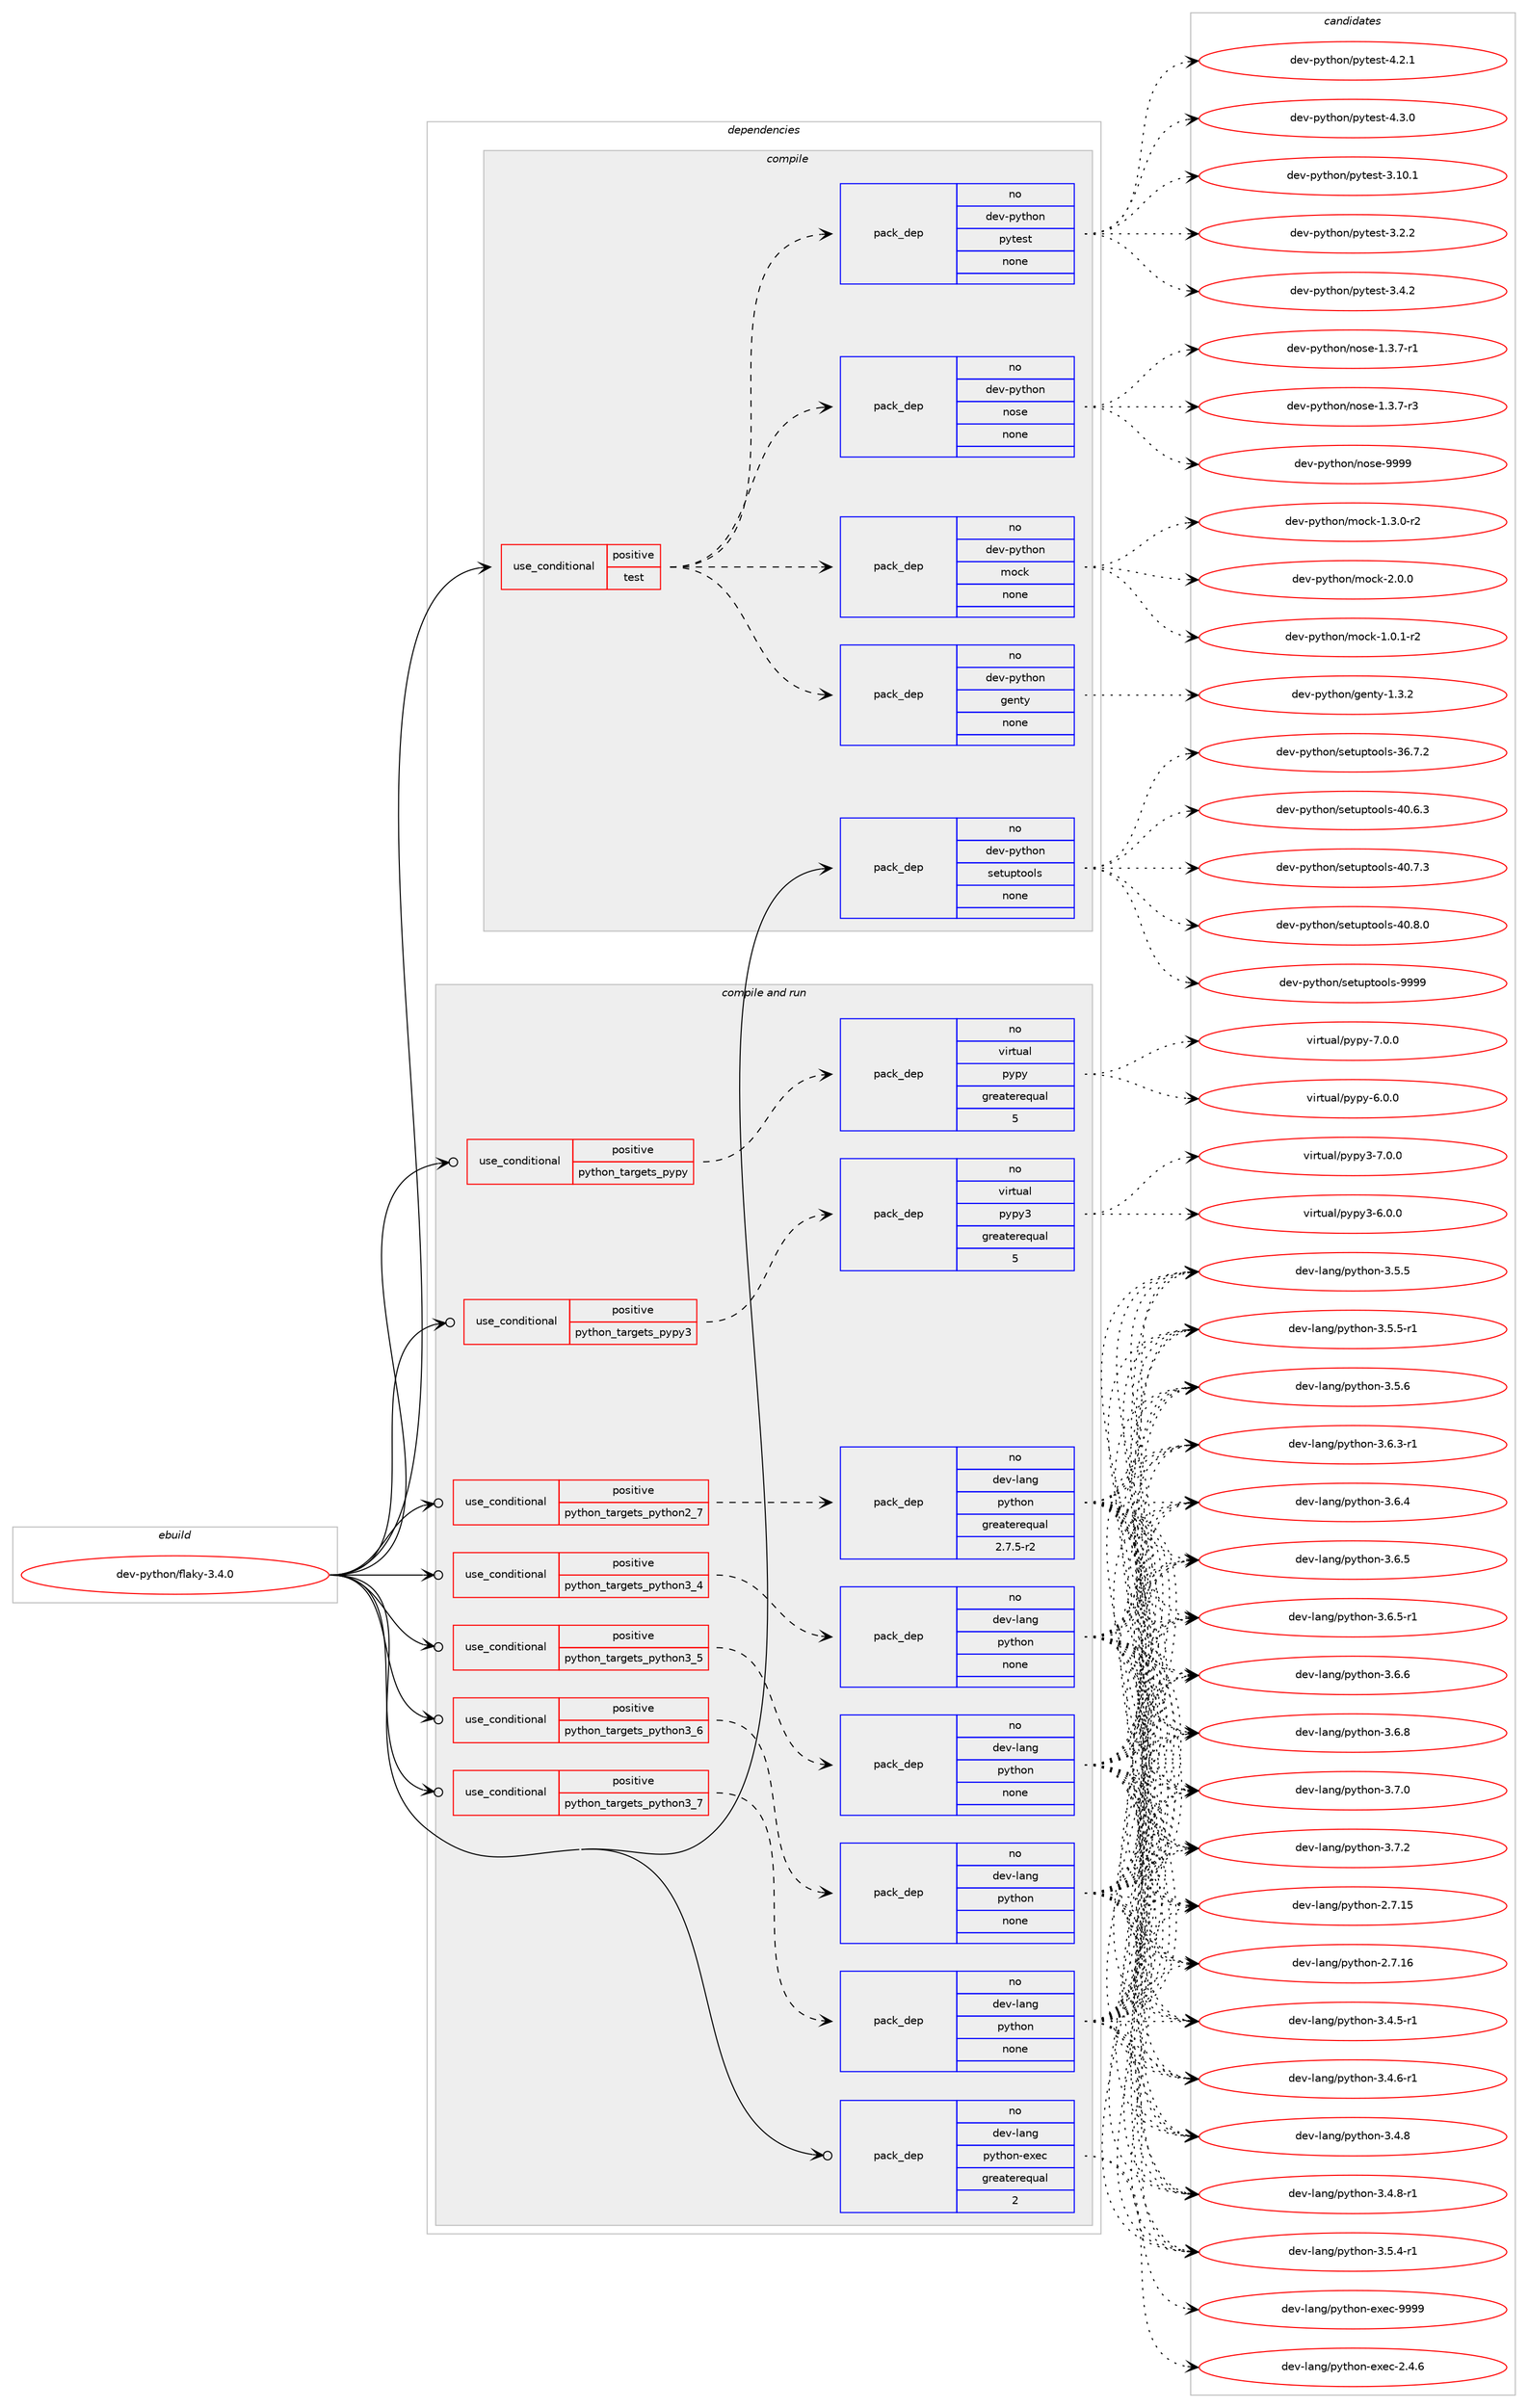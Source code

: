 digraph prolog {

# *************
# Graph options
# *************

newrank=true;
concentrate=true;
compound=true;
graph [rankdir=LR,fontname=Helvetica,fontsize=10,ranksep=1.5];#, ranksep=2.5, nodesep=0.2];
edge  [arrowhead=vee];
node  [fontname=Helvetica,fontsize=10];

# **********
# The ebuild
# **********

subgraph cluster_leftcol {
color=gray;
rank=same;
label=<<i>ebuild</i>>;
id [label="dev-python/flaky-3.4.0", color=red, width=4, href="../dev-python/flaky-3.4.0.svg"];
}

# ****************
# The dependencies
# ****************

subgraph cluster_midcol {
color=gray;
label=<<i>dependencies</i>>;
subgraph cluster_compile {
fillcolor="#eeeeee";
style=filled;
label=<<i>compile</i>>;
subgraph cond374251 {
dependency1409022 [label=<<TABLE BORDER="0" CELLBORDER="1" CELLSPACING="0" CELLPADDING="4"><TR><TD ROWSPAN="3" CELLPADDING="10">use_conditional</TD></TR><TR><TD>positive</TD></TR><TR><TD>test</TD></TR></TABLE>>, shape=none, color=red];
subgraph pack1011512 {
dependency1409023 [label=<<TABLE BORDER="0" CELLBORDER="1" CELLSPACING="0" CELLPADDING="4" WIDTH="220"><TR><TD ROWSPAN="6" CELLPADDING="30">pack_dep</TD></TR><TR><TD WIDTH="110">no</TD></TR><TR><TD>dev-python</TD></TR><TR><TD>genty</TD></TR><TR><TD>none</TD></TR><TR><TD></TD></TR></TABLE>>, shape=none, color=blue];
}
dependency1409022:e -> dependency1409023:w [weight=20,style="dashed",arrowhead="vee"];
subgraph pack1011513 {
dependency1409024 [label=<<TABLE BORDER="0" CELLBORDER="1" CELLSPACING="0" CELLPADDING="4" WIDTH="220"><TR><TD ROWSPAN="6" CELLPADDING="30">pack_dep</TD></TR><TR><TD WIDTH="110">no</TD></TR><TR><TD>dev-python</TD></TR><TR><TD>mock</TD></TR><TR><TD>none</TD></TR><TR><TD></TD></TR></TABLE>>, shape=none, color=blue];
}
dependency1409022:e -> dependency1409024:w [weight=20,style="dashed",arrowhead="vee"];
subgraph pack1011514 {
dependency1409025 [label=<<TABLE BORDER="0" CELLBORDER="1" CELLSPACING="0" CELLPADDING="4" WIDTH="220"><TR><TD ROWSPAN="6" CELLPADDING="30">pack_dep</TD></TR><TR><TD WIDTH="110">no</TD></TR><TR><TD>dev-python</TD></TR><TR><TD>nose</TD></TR><TR><TD>none</TD></TR><TR><TD></TD></TR></TABLE>>, shape=none, color=blue];
}
dependency1409022:e -> dependency1409025:w [weight=20,style="dashed",arrowhead="vee"];
subgraph pack1011515 {
dependency1409026 [label=<<TABLE BORDER="0" CELLBORDER="1" CELLSPACING="0" CELLPADDING="4" WIDTH="220"><TR><TD ROWSPAN="6" CELLPADDING="30">pack_dep</TD></TR><TR><TD WIDTH="110">no</TD></TR><TR><TD>dev-python</TD></TR><TR><TD>pytest</TD></TR><TR><TD>none</TD></TR><TR><TD></TD></TR></TABLE>>, shape=none, color=blue];
}
dependency1409022:e -> dependency1409026:w [weight=20,style="dashed",arrowhead="vee"];
}
id:e -> dependency1409022:w [weight=20,style="solid",arrowhead="vee"];
subgraph pack1011516 {
dependency1409027 [label=<<TABLE BORDER="0" CELLBORDER="1" CELLSPACING="0" CELLPADDING="4" WIDTH="220"><TR><TD ROWSPAN="6" CELLPADDING="30">pack_dep</TD></TR><TR><TD WIDTH="110">no</TD></TR><TR><TD>dev-python</TD></TR><TR><TD>setuptools</TD></TR><TR><TD>none</TD></TR><TR><TD></TD></TR></TABLE>>, shape=none, color=blue];
}
id:e -> dependency1409027:w [weight=20,style="solid",arrowhead="vee"];
}
subgraph cluster_compileandrun {
fillcolor="#eeeeee";
style=filled;
label=<<i>compile and run</i>>;
subgraph cond374252 {
dependency1409028 [label=<<TABLE BORDER="0" CELLBORDER="1" CELLSPACING="0" CELLPADDING="4"><TR><TD ROWSPAN="3" CELLPADDING="10">use_conditional</TD></TR><TR><TD>positive</TD></TR><TR><TD>python_targets_pypy</TD></TR></TABLE>>, shape=none, color=red];
subgraph pack1011517 {
dependency1409029 [label=<<TABLE BORDER="0" CELLBORDER="1" CELLSPACING="0" CELLPADDING="4" WIDTH="220"><TR><TD ROWSPAN="6" CELLPADDING="30">pack_dep</TD></TR><TR><TD WIDTH="110">no</TD></TR><TR><TD>virtual</TD></TR><TR><TD>pypy</TD></TR><TR><TD>greaterequal</TD></TR><TR><TD>5</TD></TR></TABLE>>, shape=none, color=blue];
}
dependency1409028:e -> dependency1409029:w [weight=20,style="dashed",arrowhead="vee"];
}
id:e -> dependency1409028:w [weight=20,style="solid",arrowhead="odotvee"];
subgraph cond374253 {
dependency1409030 [label=<<TABLE BORDER="0" CELLBORDER="1" CELLSPACING="0" CELLPADDING="4"><TR><TD ROWSPAN="3" CELLPADDING="10">use_conditional</TD></TR><TR><TD>positive</TD></TR><TR><TD>python_targets_pypy3</TD></TR></TABLE>>, shape=none, color=red];
subgraph pack1011518 {
dependency1409031 [label=<<TABLE BORDER="0" CELLBORDER="1" CELLSPACING="0" CELLPADDING="4" WIDTH="220"><TR><TD ROWSPAN="6" CELLPADDING="30">pack_dep</TD></TR><TR><TD WIDTH="110">no</TD></TR><TR><TD>virtual</TD></TR><TR><TD>pypy3</TD></TR><TR><TD>greaterequal</TD></TR><TR><TD>5</TD></TR></TABLE>>, shape=none, color=blue];
}
dependency1409030:e -> dependency1409031:w [weight=20,style="dashed",arrowhead="vee"];
}
id:e -> dependency1409030:w [weight=20,style="solid",arrowhead="odotvee"];
subgraph cond374254 {
dependency1409032 [label=<<TABLE BORDER="0" CELLBORDER="1" CELLSPACING="0" CELLPADDING="4"><TR><TD ROWSPAN="3" CELLPADDING="10">use_conditional</TD></TR><TR><TD>positive</TD></TR><TR><TD>python_targets_python2_7</TD></TR></TABLE>>, shape=none, color=red];
subgraph pack1011519 {
dependency1409033 [label=<<TABLE BORDER="0" CELLBORDER="1" CELLSPACING="0" CELLPADDING="4" WIDTH="220"><TR><TD ROWSPAN="6" CELLPADDING="30">pack_dep</TD></TR><TR><TD WIDTH="110">no</TD></TR><TR><TD>dev-lang</TD></TR><TR><TD>python</TD></TR><TR><TD>greaterequal</TD></TR><TR><TD>2.7.5-r2</TD></TR></TABLE>>, shape=none, color=blue];
}
dependency1409032:e -> dependency1409033:w [weight=20,style="dashed",arrowhead="vee"];
}
id:e -> dependency1409032:w [weight=20,style="solid",arrowhead="odotvee"];
subgraph cond374255 {
dependency1409034 [label=<<TABLE BORDER="0" CELLBORDER="1" CELLSPACING="0" CELLPADDING="4"><TR><TD ROWSPAN="3" CELLPADDING="10">use_conditional</TD></TR><TR><TD>positive</TD></TR><TR><TD>python_targets_python3_4</TD></TR></TABLE>>, shape=none, color=red];
subgraph pack1011520 {
dependency1409035 [label=<<TABLE BORDER="0" CELLBORDER="1" CELLSPACING="0" CELLPADDING="4" WIDTH="220"><TR><TD ROWSPAN="6" CELLPADDING="30">pack_dep</TD></TR><TR><TD WIDTH="110">no</TD></TR><TR><TD>dev-lang</TD></TR><TR><TD>python</TD></TR><TR><TD>none</TD></TR><TR><TD></TD></TR></TABLE>>, shape=none, color=blue];
}
dependency1409034:e -> dependency1409035:w [weight=20,style="dashed",arrowhead="vee"];
}
id:e -> dependency1409034:w [weight=20,style="solid",arrowhead="odotvee"];
subgraph cond374256 {
dependency1409036 [label=<<TABLE BORDER="0" CELLBORDER="1" CELLSPACING="0" CELLPADDING="4"><TR><TD ROWSPAN="3" CELLPADDING="10">use_conditional</TD></TR><TR><TD>positive</TD></TR><TR><TD>python_targets_python3_5</TD></TR></TABLE>>, shape=none, color=red];
subgraph pack1011521 {
dependency1409037 [label=<<TABLE BORDER="0" CELLBORDER="1" CELLSPACING="0" CELLPADDING="4" WIDTH="220"><TR><TD ROWSPAN="6" CELLPADDING="30">pack_dep</TD></TR><TR><TD WIDTH="110">no</TD></TR><TR><TD>dev-lang</TD></TR><TR><TD>python</TD></TR><TR><TD>none</TD></TR><TR><TD></TD></TR></TABLE>>, shape=none, color=blue];
}
dependency1409036:e -> dependency1409037:w [weight=20,style="dashed",arrowhead="vee"];
}
id:e -> dependency1409036:w [weight=20,style="solid",arrowhead="odotvee"];
subgraph cond374257 {
dependency1409038 [label=<<TABLE BORDER="0" CELLBORDER="1" CELLSPACING="0" CELLPADDING="4"><TR><TD ROWSPAN="3" CELLPADDING="10">use_conditional</TD></TR><TR><TD>positive</TD></TR><TR><TD>python_targets_python3_6</TD></TR></TABLE>>, shape=none, color=red];
subgraph pack1011522 {
dependency1409039 [label=<<TABLE BORDER="0" CELLBORDER="1" CELLSPACING="0" CELLPADDING="4" WIDTH="220"><TR><TD ROWSPAN="6" CELLPADDING="30">pack_dep</TD></TR><TR><TD WIDTH="110">no</TD></TR><TR><TD>dev-lang</TD></TR><TR><TD>python</TD></TR><TR><TD>none</TD></TR><TR><TD></TD></TR></TABLE>>, shape=none, color=blue];
}
dependency1409038:e -> dependency1409039:w [weight=20,style="dashed",arrowhead="vee"];
}
id:e -> dependency1409038:w [weight=20,style="solid",arrowhead="odotvee"];
subgraph cond374258 {
dependency1409040 [label=<<TABLE BORDER="0" CELLBORDER="1" CELLSPACING="0" CELLPADDING="4"><TR><TD ROWSPAN="3" CELLPADDING="10">use_conditional</TD></TR><TR><TD>positive</TD></TR><TR><TD>python_targets_python3_7</TD></TR></TABLE>>, shape=none, color=red];
subgraph pack1011523 {
dependency1409041 [label=<<TABLE BORDER="0" CELLBORDER="1" CELLSPACING="0" CELLPADDING="4" WIDTH="220"><TR><TD ROWSPAN="6" CELLPADDING="30">pack_dep</TD></TR><TR><TD WIDTH="110">no</TD></TR><TR><TD>dev-lang</TD></TR><TR><TD>python</TD></TR><TR><TD>none</TD></TR><TR><TD></TD></TR></TABLE>>, shape=none, color=blue];
}
dependency1409040:e -> dependency1409041:w [weight=20,style="dashed",arrowhead="vee"];
}
id:e -> dependency1409040:w [weight=20,style="solid",arrowhead="odotvee"];
subgraph pack1011524 {
dependency1409042 [label=<<TABLE BORDER="0" CELLBORDER="1" CELLSPACING="0" CELLPADDING="4" WIDTH="220"><TR><TD ROWSPAN="6" CELLPADDING="30">pack_dep</TD></TR><TR><TD WIDTH="110">no</TD></TR><TR><TD>dev-lang</TD></TR><TR><TD>python-exec</TD></TR><TR><TD>greaterequal</TD></TR><TR><TD>2</TD></TR></TABLE>>, shape=none, color=blue];
}
id:e -> dependency1409042:w [weight=20,style="solid",arrowhead="odotvee"];
}
subgraph cluster_run {
fillcolor="#eeeeee";
style=filled;
label=<<i>run</i>>;
}
}

# **************
# The candidates
# **************

subgraph cluster_choices {
rank=same;
color=gray;
label=<<i>candidates</i>>;

subgraph choice1011512 {
color=black;
nodesep=1;
choice1001011184511212111610411111047103101110116121454946514650 [label="dev-python/genty-1.3.2", color=red, width=4,href="../dev-python/genty-1.3.2.svg"];
dependency1409023:e -> choice1001011184511212111610411111047103101110116121454946514650:w [style=dotted,weight="100"];
}
subgraph choice1011513 {
color=black;
nodesep=1;
choice1001011184511212111610411111047109111991074549464846494511450 [label="dev-python/mock-1.0.1-r2", color=red, width=4,href="../dev-python/mock-1.0.1-r2.svg"];
choice1001011184511212111610411111047109111991074549465146484511450 [label="dev-python/mock-1.3.0-r2", color=red, width=4,href="../dev-python/mock-1.3.0-r2.svg"];
choice100101118451121211161041111104710911199107455046484648 [label="dev-python/mock-2.0.0", color=red, width=4,href="../dev-python/mock-2.0.0.svg"];
dependency1409024:e -> choice1001011184511212111610411111047109111991074549464846494511450:w [style=dotted,weight="100"];
dependency1409024:e -> choice1001011184511212111610411111047109111991074549465146484511450:w [style=dotted,weight="100"];
dependency1409024:e -> choice100101118451121211161041111104710911199107455046484648:w [style=dotted,weight="100"];
}
subgraph choice1011514 {
color=black;
nodesep=1;
choice10010111845112121116104111110471101111151014549465146554511449 [label="dev-python/nose-1.3.7-r1", color=red, width=4,href="../dev-python/nose-1.3.7-r1.svg"];
choice10010111845112121116104111110471101111151014549465146554511451 [label="dev-python/nose-1.3.7-r3", color=red, width=4,href="../dev-python/nose-1.3.7-r3.svg"];
choice10010111845112121116104111110471101111151014557575757 [label="dev-python/nose-9999", color=red, width=4,href="../dev-python/nose-9999.svg"];
dependency1409025:e -> choice10010111845112121116104111110471101111151014549465146554511449:w [style=dotted,weight="100"];
dependency1409025:e -> choice10010111845112121116104111110471101111151014549465146554511451:w [style=dotted,weight="100"];
dependency1409025:e -> choice10010111845112121116104111110471101111151014557575757:w [style=dotted,weight="100"];
}
subgraph choice1011515 {
color=black;
nodesep=1;
choice100101118451121211161041111104711212111610111511645514649484649 [label="dev-python/pytest-3.10.1", color=red, width=4,href="../dev-python/pytest-3.10.1.svg"];
choice1001011184511212111610411111047112121116101115116455146504650 [label="dev-python/pytest-3.2.2", color=red, width=4,href="../dev-python/pytest-3.2.2.svg"];
choice1001011184511212111610411111047112121116101115116455146524650 [label="dev-python/pytest-3.4.2", color=red, width=4,href="../dev-python/pytest-3.4.2.svg"];
choice1001011184511212111610411111047112121116101115116455246504649 [label="dev-python/pytest-4.2.1", color=red, width=4,href="../dev-python/pytest-4.2.1.svg"];
choice1001011184511212111610411111047112121116101115116455246514648 [label="dev-python/pytest-4.3.0", color=red, width=4,href="../dev-python/pytest-4.3.0.svg"];
dependency1409026:e -> choice100101118451121211161041111104711212111610111511645514649484649:w [style=dotted,weight="100"];
dependency1409026:e -> choice1001011184511212111610411111047112121116101115116455146504650:w [style=dotted,weight="100"];
dependency1409026:e -> choice1001011184511212111610411111047112121116101115116455146524650:w [style=dotted,weight="100"];
dependency1409026:e -> choice1001011184511212111610411111047112121116101115116455246504649:w [style=dotted,weight="100"];
dependency1409026:e -> choice1001011184511212111610411111047112121116101115116455246514648:w [style=dotted,weight="100"];
}
subgraph choice1011516 {
color=black;
nodesep=1;
choice100101118451121211161041111104711510111611711211611111110811545515446554650 [label="dev-python/setuptools-36.7.2", color=red, width=4,href="../dev-python/setuptools-36.7.2.svg"];
choice100101118451121211161041111104711510111611711211611111110811545524846544651 [label="dev-python/setuptools-40.6.3", color=red, width=4,href="../dev-python/setuptools-40.6.3.svg"];
choice100101118451121211161041111104711510111611711211611111110811545524846554651 [label="dev-python/setuptools-40.7.3", color=red, width=4,href="../dev-python/setuptools-40.7.3.svg"];
choice100101118451121211161041111104711510111611711211611111110811545524846564648 [label="dev-python/setuptools-40.8.0", color=red, width=4,href="../dev-python/setuptools-40.8.0.svg"];
choice10010111845112121116104111110471151011161171121161111111081154557575757 [label="dev-python/setuptools-9999", color=red, width=4,href="../dev-python/setuptools-9999.svg"];
dependency1409027:e -> choice100101118451121211161041111104711510111611711211611111110811545515446554650:w [style=dotted,weight="100"];
dependency1409027:e -> choice100101118451121211161041111104711510111611711211611111110811545524846544651:w [style=dotted,weight="100"];
dependency1409027:e -> choice100101118451121211161041111104711510111611711211611111110811545524846554651:w [style=dotted,weight="100"];
dependency1409027:e -> choice100101118451121211161041111104711510111611711211611111110811545524846564648:w [style=dotted,weight="100"];
dependency1409027:e -> choice10010111845112121116104111110471151011161171121161111111081154557575757:w [style=dotted,weight="100"];
}
subgraph choice1011517 {
color=black;
nodesep=1;
choice1181051141161179710847112121112121455446484648 [label="virtual/pypy-6.0.0", color=red, width=4,href="../virtual/pypy-6.0.0.svg"];
choice1181051141161179710847112121112121455546484648 [label="virtual/pypy-7.0.0", color=red, width=4,href="../virtual/pypy-7.0.0.svg"];
dependency1409029:e -> choice1181051141161179710847112121112121455446484648:w [style=dotted,weight="100"];
dependency1409029:e -> choice1181051141161179710847112121112121455546484648:w [style=dotted,weight="100"];
}
subgraph choice1011518 {
color=black;
nodesep=1;
choice118105114116117971084711212111212151455446484648 [label="virtual/pypy3-6.0.0", color=red, width=4,href="../virtual/pypy3-6.0.0.svg"];
choice118105114116117971084711212111212151455546484648 [label="virtual/pypy3-7.0.0", color=red, width=4,href="../virtual/pypy3-7.0.0.svg"];
dependency1409031:e -> choice118105114116117971084711212111212151455446484648:w [style=dotted,weight="100"];
dependency1409031:e -> choice118105114116117971084711212111212151455546484648:w [style=dotted,weight="100"];
}
subgraph choice1011519 {
color=black;
nodesep=1;
choice10010111845108971101034711212111610411111045504655464953 [label="dev-lang/python-2.7.15", color=red, width=4,href="../dev-lang/python-2.7.15.svg"];
choice10010111845108971101034711212111610411111045504655464954 [label="dev-lang/python-2.7.16", color=red, width=4,href="../dev-lang/python-2.7.16.svg"];
choice1001011184510897110103471121211161041111104551465246534511449 [label="dev-lang/python-3.4.5-r1", color=red, width=4,href="../dev-lang/python-3.4.5-r1.svg"];
choice1001011184510897110103471121211161041111104551465246544511449 [label="dev-lang/python-3.4.6-r1", color=red, width=4,href="../dev-lang/python-3.4.6-r1.svg"];
choice100101118451089711010347112121116104111110455146524656 [label="dev-lang/python-3.4.8", color=red, width=4,href="../dev-lang/python-3.4.8.svg"];
choice1001011184510897110103471121211161041111104551465246564511449 [label="dev-lang/python-3.4.8-r1", color=red, width=4,href="../dev-lang/python-3.4.8-r1.svg"];
choice1001011184510897110103471121211161041111104551465346524511449 [label="dev-lang/python-3.5.4-r1", color=red, width=4,href="../dev-lang/python-3.5.4-r1.svg"];
choice100101118451089711010347112121116104111110455146534653 [label="dev-lang/python-3.5.5", color=red, width=4,href="../dev-lang/python-3.5.5.svg"];
choice1001011184510897110103471121211161041111104551465346534511449 [label="dev-lang/python-3.5.5-r1", color=red, width=4,href="../dev-lang/python-3.5.5-r1.svg"];
choice100101118451089711010347112121116104111110455146534654 [label="dev-lang/python-3.5.6", color=red, width=4,href="../dev-lang/python-3.5.6.svg"];
choice1001011184510897110103471121211161041111104551465446514511449 [label="dev-lang/python-3.6.3-r1", color=red, width=4,href="../dev-lang/python-3.6.3-r1.svg"];
choice100101118451089711010347112121116104111110455146544652 [label="dev-lang/python-3.6.4", color=red, width=4,href="../dev-lang/python-3.6.4.svg"];
choice100101118451089711010347112121116104111110455146544653 [label="dev-lang/python-3.6.5", color=red, width=4,href="../dev-lang/python-3.6.5.svg"];
choice1001011184510897110103471121211161041111104551465446534511449 [label="dev-lang/python-3.6.5-r1", color=red, width=4,href="../dev-lang/python-3.6.5-r1.svg"];
choice100101118451089711010347112121116104111110455146544654 [label="dev-lang/python-3.6.6", color=red, width=4,href="../dev-lang/python-3.6.6.svg"];
choice100101118451089711010347112121116104111110455146544656 [label="dev-lang/python-3.6.8", color=red, width=4,href="../dev-lang/python-3.6.8.svg"];
choice100101118451089711010347112121116104111110455146554648 [label="dev-lang/python-3.7.0", color=red, width=4,href="../dev-lang/python-3.7.0.svg"];
choice100101118451089711010347112121116104111110455146554650 [label="dev-lang/python-3.7.2", color=red, width=4,href="../dev-lang/python-3.7.2.svg"];
dependency1409033:e -> choice10010111845108971101034711212111610411111045504655464953:w [style=dotted,weight="100"];
dependency1409033:e -> choice10010111845108971101034711212111610411111045504655464954:w [style=dotted,weight="100"];
dependency1409033:e -> choice1001011184510897110103471121211161041111104551465246534511449:w [style=dotted,weight="100"];
dependency1409033:e -> choice1001011184510897110103471121211161041111104551465246544511449:w [style=dotted,weight="100"];
dependency1409033:e -> choice100101118451089711010347112121116104111110455146524656:w [style=dotted,weight="100"];
dependency1409033:e -> choice1001011184510897110103471121211161041111104551465246564511449:w [style=dotted,weight="100"];
dependency1409033:e -> choice1001011184510897110103471121211161041111104551465346524511449:w [style=dotted,weight="100"];
dependency1409033:e -> choice100101118451089711010347112121116104111110455146534653:w [style=dotted,weight="100"];
dependency1409033:e -> choice1001011184510897110103471121211161041111104551465346534511449:w [style=dotted,weight="100"];
dependency1409033:e -> choice100101118451089711010347112121116104111110455146534654:w [style=dotted,weight="100"];
dependency1409033:e -> choice1001011184510897110103471121211161041111104551465446514511449:w [style=dotted,weight="100"];
dependency1409033:e -> choice100101118451089711010347112121116104111110455146544652:w [style=dotted,weight="100"];
dependency1409033:e -> choice100101118451089711010347112121116104111110455146544653:w [style=dotted,weight="100"];
dependency1409033:e -> choice1001011184510897110103471121211161041111104551465446534511449:w [style=dotted,weight="100"];
dependency1409033:e -> choice100101118451089711010347112121116104111110455146544654:w [style=dotted,weight="100"];
dependency1409033:e -> choice100101118451089711010347112121116104111110455146544656:w [style=dotted,weight="100"];
dependency1409033:e -> choice100101118451089711010347112121116104111110455146554648:w [style=dotted,weight="100"];
dependency1409033:e -> choice100101118451089711010347112121116104111110455146554650:w [style=dotted,weight="100"];
}
subgraph choice1011520 {
color=black;
nodesep=1;
choice10010111845108971101034711212111610411111045504655464953 [label="dev-lang/python-2.7.15", color=red, width=4,href="../dev-lang/python-2.7.15.svg"];
choice10010111845108971101034711212111610411111045504655464954 [label="dev-lang/python-2.7.16", color=red, width=4,href="../dev-lang/python-2.7.16.svg"];
choice1001011184510897110103471121211161041111104551465246534511449 [label="dev-lang/python-3.4.5-r1", color=red, width=4,href="../dev-lang/python-3.4.5-r1.svg"];
choice1001011184510897110103471121211161041111104551465246544511449 [label="dev-lang/python-3.4.6-r1", color=red, width=4,href="../dev-lang/python-3.4.6-r1.svg"];
choice100101118451089711010347112121116104111110455146524656 [label="dev-lang/python-3.4.8", color=red, width=4,href="../dev-lang/python-3.4.8.svg"];
choice1001011184510897110103471121211161041111104551465246564511449 [label="dev-lang/python-3.4.8-r1", color=red, width=4,href="../dev-lang/python-3.4.8-r1.svg"];
choice1001011184510897110103471121211161041111104551465346524511449 [label="dev-lang/python-3.5.4-r1", color=red, width=4,href="../dev-lang/python-3.5.4-r1.svg"];
choice100101118451089711010347112121116104111110455146534653 [label="dev-lang/python-3.5.5", color=red, width=4,href="../dev-lang/python-3.5.5.svg"];
choice1001011184510897110103471121211161041111104551465346534511449 [label="dev-lang/python-3.5.5-r1", color=red, width=4,href="../dev-lang/python-3.5.5-r1.svg"];
choice100101118451089711010347112121116104111110455146534654 [label="dev-lang/python-3.5.6", color=red, width=4,href="../dev-lang/python-3.5.6.svg"];
choice1001011184510897110103471121211161041111104551465446514511449 [label="dev-lang/python-3.6.3-r1", color=red, width=4,href="../dev-lang/python-3.6.3-r1.svg"];
choice100101118451089711010347112121116104111110455146544652 [label="dev-lang/python-3.6.4", color=red, width=4,href="../dev-lang/python-3.6.4.svg"];
choice100101118451089711010347112121116104111110455146544653 [label="dev-lang/python-3.6.5", color=red, width=4,href="../dev-lang/python-3.6.5.svg"];
choice1001011184510897110103471121211161041111104551465446534511449 [label="dev-lang/python-3.6.5-r1", color=red, width=4,href="../dev-lang/python-3.6.5-r1.svg"];
choice100101118451089711010347112121116104111110455146544654 [label="dev-lang/python-3.6.6", color=red, width=4,href="../dev-lang/python-3.6.6.svg"];
choice100101118451089711010347112121116104111110455146544656 [label="dev-lang/python-3.6.8", color=red, width=4,href="../dev-lang/python-3.6.8.svg"];
choice100101118451089711010347112121116104111110455146554648 [label="dev-lang/python-3.7.0", color=red, width=4,href="../dev-lang/python-3.7.0.svg"];
choice100101118451089711010347112121116104111110455146554650 [label="dev-lang/python-3.7.2", color=red, width=4,href="../dev-lang/python-3.7.2.svg"];
dependency1409035:e -> choice10010111845108971101034711212111610411111045504655464953:w [style=dotted,weight="100"];
dependency1409035:e -> choice10010111845108971101034711212111610411111045504655464954:w [style=dotted,weight="100"];
dependency1409035:e -> choice1001011184510897110103471121211161041111104551465246534511449:w [style=dotted,weight="100"];
dependency1409035:e -> choice1001011184510897110103471121211161041111104551465246544511449:w [style=dotted,weight="100"];
dependency1409035:e -> choice100101118451089711010347112121116104111110455146524656:w [style=dotted,weight="100"];
dependency1409035:e -> choice1001011184510897110103471121211161041111104551465246564511449:w [style=dotted,weight="100"];
dependency1409035:e -> choice1001011184510897110103471121211161041111104551465346524511449:w [style=dotted,weight="100"];
dependency1409035:e -> choice100101118451089711010347112121116104111110455146534653:w [style=dotted,weight="100"];
dependency1409035:e -> choice1001011184510897110103471121211161041111104551465346534511449:w [style=dotted,weight="100"];
dependency1409035:e -> choice100101118451089711010347112121116104111110455146534654:w [style=dotted,weight="100"];
dependency1409035:e -> choice1001011184510897110103471121211161041111104551465446514511449:w [style=dotted,weight="100"];
dependency1409035:e -> choice100101118451089711010347112121116104111110455146544652:w [style=dotted,weight="100"];
dependency1409035:e -> choice100101118451089711010347112121116104111110455146544653:w [style=dotted,weight="100"];
dependency1409035:e -> choice1001011184510897110103471121211161041111104551465446534511449:w [style=dotted,weight="100"];
dependency1409035:e -> choice100101118451089711010347112121116104111110455146544654:w [style=dotted,weight="100"];
dependency1409035:e -> choice100101118451089711010347112121116104111110455146544656:w [style=dotted,weight="100"];
dependency1409035:e -> choice100101118451089711010347112121116104111110455146554648:w [style=dotted,weight="100"];
dependency1409035:e -> choice100101118451089711010347112121116104111110455146554650:w [style=dotted,weight="100"];
}
subgraph choice1011521 {
color=black;
nodesep=1;
choice10010111845108971101034711212111610411111045504655464953 [label="dev-lang/python-2.7.15", color=red, width=4,href="../dev-lang/python-2.7.15.svg"];
choice10010111845108971101034711212111610411111045504655464954 [label="dev-lang/python-2.7.16", color=red, width=4,href="../dev-lang/python-2.7.16.svg"];
choice1001011184510897110103471121211161041111104551465246534511449 [label="dev-lang/python-3.4.5-r1", color=red, width=4,href="../dev-lang/python-3.4.5-r1.svg"];
choice1001011184510897110103471121211161041111104551465246544511449 [label="dev-lang/python-3.4.6-r1", color=red, width=4,href="../dev-lang/python-3.4.6-r1.svg"];
choice100101118451089711010347112121116104111110455146524656 [label="dev-lang/python-3.4.8", color=red, width=4,href="../dev-lang/python-3.4.8.svg"];
choice1001011184510897110103471121211161041111104551465246564511449 [label="dev-lang/python-3.4.8-r1", color=red, width=4,href="../dev-lang/python-3.4.8-r1.svg"];
choice1001011184510897110103471121211161041111104551465346524511449 [label="dev-lang/python-3.5.4-r1", color=red, width=4,href="../dev-lang/python-3.5.4-r1.svg"];
choice100101118451089711010347112121116104111110455146534653 [label="dev-lang/python-3.5.5", color=red, width=4,href="../dev-lang/python-3.5.5.svg"];
choice1001011184510897110103471121211161041111104551465346534511449 [label="dev-lang/python-3.5.5-r1", color=red, width=4,href="../dev-lang/python-3.5.5-r1.svg"];
choice100101118451089711010347112121116104111110455146534654 [label="dev-lang/python-3.5.6", color=red, width=4,href="../dev-lang/python-3.5.6.svg"];
choice1001011184510897110103471121211161041111104551465446514511449 [label="dev-lang/python-3.6.3-r1", color=red, width=4,href="../dev-lang/python-3.6.3-r1.svg"];
choice100101118451089711010347112121116104111110455146544652 [label="dev-lang/python-3.6.4", color=red, width=4,href="../dev-lang/python-3.6.4.svg"];
choice100101118451089711010347112121116104111110455146544653 [label="dev-lang/python-3.6.5", color=red, width=4,href="../dev-lang/python-3.6.5.svg"];
choice1001011184510897110103471121211161041111104551465446534511449 [label="dev-lang/python-3.6.5-r1", color=red, width=4,href="../dev-lang/python-3.6.5-r1.svg"];
choice100101118451089711010347112121116104111110455146544654 [label="dev-lang/python-3.6.6", color=red, width=4,href="../dev-lang/python-3.6.6.svg"];
choice100101118451089711010347112121116104111110455146544656 [label="dev-lang/python-3.6.8", color=red, width=4,href="../dev-lang/python-3.6.8.svg"];
choice100101118451089711010347112121116104111110455146554648 [label="dev-lang/python-3.7.0", color=red, width=4,href="../dev-lang/python-3.7.0.svg"];
choice100101118451089711010347112121116104111110455146554650 [label="dev-lang/python-3.7.2", color=red, width=4,href="../dev-lang/python-3.7.2.svg"];
dependency1409037:e -> choice10010111845108971101034711212111610411111045504655464953:w [style=dotted,weight="100"];
dependency1409037:e -> choice10010111845108971101034711212111610411111045504655464954:w [style=dotted,weight="100"];
dependency1409037:e -> choice1001011184510897110103471121211161041111104551465246534511449:w [style=dotted,weight="100"];
dependency1409037:e -> choice1001011184510897110103471121211161041111104551465246544511449:w [style=dotted,weight="100"];
dependency1409037:e -> choice100101118451089711010347112121116104111110455146524656:w [style=dotted,weight="100"];
dependency1409037:e -> choice1001011184510897110103471121211161041111104551465246564511449:w [style=dotted,weight="100"];
dependency1409037:e -> choice1001011184510897110103471121211161041111104551465346524511449:w [style=dotted,weight="100"];
dependency1409037:e -> choice100101118451089711010347112121116104111110455146534653:w [style=dotted,weight="100"];
dependency1409037:e -> choice1001011184510897110103471121211161041111104551465346534511449:w [style=dotted,weight="100"];
dependency1409037:e -> choice100101118451089711010347112121116104111110455146534654:w [style=dotted,weight="100"];
dependency1409037:e -> choice1001011184510897110103471121211161041111104551465446514511449:w [style=dotted,weight="100"];
dependency1409037:e -> choice100101118451089711010347112121116104111110455146544652:w [style=dotted,weight="100"];
dependency1409037:e -> choice100101118451089711010347112121116104111110455146544653:w [style=dotted,weight="100"];
dependency1409037:e -> choice1001011184510897110103471121211161041111104551465446534511449:w [style=dotted,weight="100"];
dependency1409037:e -> choice100101118451089711010347112121116104111110455146544654:w [style=dotted,weight="100"];
dependency1409037:e -> choice100101118451089711010347112121116104111110455146544656:w [style=dotted,weight="100"];
dependency1409037:e -> choice100101118451089711010347112121116104111110455146554648:w [style=dotted,weight="100"];
dependency1409037:e -> choice100101118451089711010347112121116104111110455146554650:w [style=dotted,weight="100"];
}
subgraph choice1011522 {
color=black;
nodesep=1;
choice10010111845108971101034711212111610411111045504655464953 [label="dev-lang/python-2.7.15", color=red, width=4,href="../dev-lang/python-2.7.15.svg"];
choice10010111845108971101034711212111610411111045504655464954 [label="dev-lang/python-2.7.16", color=red, width=4,href="../dev-lang/python-2.7.16.svg"];
choice1001011184510897110103471121211161041111104551465246534511449 [label="dev-lang/python-3.4.5-r1", color=red, width=4,href="../dev-lang/python-3.4.5-r1.svg"];
choice1001011184510897110103471121211161041111104551465246544511449 [label="dev-lang/python-3.4.6-r1", color=red, width=4,href="../dev-lang/python-3.4.6-r1.svg"];
choice100101118451089711010347112121116104111110455146524656 [label="dev-lang/python-3.4.8", color=red, width=4,href="../dev-lang/python-3.4.8.svg"];
choice1001011184510897110103471121211161041111104551465246564511449 [label="dev-lang/python-3.4.8-r1", color=red, width=4,href="../dev-lang/python-3.4.8-r1.svg"];
choice1001011184510897110103471121211161041111104551465346524511449 [label="dev-lang/python-3.5.4-r1", color=red, width=4,href="../dev-lang/python-3.5.4-r1.svg"];
choice100101118451089711010347112121116104111110455146534653 [label="dev-lang/python-3.5.5", color=red, width=4,href="../dev-lang/python-3.5.5.svg"];
choice1001011184510897110103471121211161041111104551465346534511449 [label="dev-lang/python-3.5.5-r1", color=red, width=4,href="../dev-lang/python-3.5.5-r1.svg"];
choice100101118451089711010347112121116104111110455146534654 [label="dev-lang/python-3.5.6", color=red, width=4,href="../dev-lang/python-3.5.6.svg"];
choice1001011184510897110103471121211161041111104551465446514511449 [label="dev-lang/python-3.6.3-r1", color=red, width=4,href="../dev-lang/python-3.6.3-r1.svg"];
choice100101118451089711010347112121116104111110455146544652 [label="dev-lang/python-3.6.4", color=red, width=4,href="../dev-lang/python-3.6.4.svg"];
choice100101118451089711010347112121116104111110455146544653 [label="dev-lang/python-3.6.5", color=red, width=4,href="../dev-lang/python-3.6.5.svg"];
choice1001011184510897110103471121211161041111104551465446534511449 [label="dev-lang/python-3.6.5-r1", color=red, width=4,href="../dev-lang/python-3.6.5-r1.svg"];
choice100101118451089711010347112121116104111110455146544654 [label="dev-lang/python-3.6.6", color=red, width=4,href="../dev-lang/python-3.6.6.svg"];
choice100101118451089711010347112121116104111110455146544656 [label="dev-lang/python-3.6.8", color=red, width=4,href="../dev-lang/python-3.6.8.svg"];
choice100101118451089711010347112121116104111110455146554648 [label="dev-lang/python-3.7.0", color=red, width=4,href="../dev-lang/python-3.7.0.svg"];
choice100101118451089711010347112121116104111110455146554650 [label="dev-lang/python-3.7.2", color=red, width=4,href="../dev-lang/python-3.7.2.svg"];
dependency1409039:e -> choice10010111845108971101034711212111610411111045504655464953:w [style=dotted,weight="100"];
dependency1409039:e -> choice10010111845108971101034711212111610411111045504655464954:w [style=dotted,weight="100"];
dependency1409039:e -> choice1001011184510897110103471121211161041111104551465246534511449:w [style=dotted,weight="100"];
dependency1409039:e -> choice1001011184510897110103471121211161041111104551465246544511449:w [style=dotted,weight="100"];
dependency1409039:e -> choice100101118451089711010347112121116104111110455146524656:w [style=dotted,weight="100"];
dependency1409039:e -> choice1001011184510897110103471121211161041111104551465246564511449:w [style=dotted,weight="100"];
dependency1409039:e -> choice1001011184510897110103471121211161041111104551465346524511449:w [style=dotted,weight="100"];
dependency1409039:e -> choice100101118451089711010347112121116104111110455146534653:w [style=dotted,weight="100"];
dependency1409039:e -> choice1001011184510897110103471121211161041111104551465346534511449:w [style=dotted,weight="100"];
dependency1409039:e -> choice100101118451089711010347112121116104111110455146534654:w [style=dotted,weight="100"];
dependency1409039:e -> choice1001011184510897110103471121211161041111104551465446514511449:w [style=dotted,weight="100"];
dependency1409039:e -> choice100101118451089711010347112121116104111110455146544652:w [style=dotted,weight="100"];
dependency1409039:e -> choice100101118451089711010347112121116104111110455146544653:w [style=dotted,weight="100"];
dependency1409039:e -> choice1001011184510897110103471121211161041111104551465446534511449:w [style=dotted,weight="100"];
dependency1409039:e -> choice100101118451089711010347112121116104111110455146544654:w [style=dotted,weight="100"];
dependency1409039:e -> choice100101118451089711010347112121116104111110455146544656:w [style=dotted,weight="100"];
dependency1409039:e -> choice100101118451089711010347112121116104111110455146554648:w [style=dotted,weight="100"];
dependency1409039:e -> choice100101118451089711010347112121116104111110455146554650:w [style=dotted,weight="100"];
}
subgraph choice1011523 {
color=black;
nodesep=1;
choice10010111845108971101034711212111610411111045504655464953 [label="dev-lang/python-2.7.15", color=red, width=4,href="../dev-lang/python-2.7.15.svg"];
choice10010111845108971101034711212111610411111045504655464954 [label="dev-lang/python-2.7.16", color=red, width=4,href="../dev-lang/python-2.7.16.svg"];
choice1001011184510897110103471121211161041111104551465246534511449 [label="dev-lang/python-3.4.5-r1", color=red, width=4,href="../dev-lang/python-3.4.5-r1.svg"];
choice1001011184510897110103471121211161041111104551465246544511449 [label="dev-lang/python-3.4.6-r1", color=red, width=4,href="../dev-lang/python-3.4.6-r1.svg"];
choice100101118451089711010347112121116104111110455146524656 [label="dev-lang/python-3.4.8", color=red, width=4,href="../dev-lang/python-3.4.8.svg"];
choice1001011184510897110103471121211161041111104551465246564511449 [label="dev-lang/python-3.4.8-r1", color=red, width=4,href="../dev-lang/python-3.4.8-r1.svg"];
choice1001011184510897110103471121211161041111104551465346524511449 [label="dev-lang/python-3.5.4-r1", color=red, width=4,href="../dev-lang/python-3.5.4-r1.svg"];
choice100101118451089711010347112121116104111110455146534653 [label="dev-lang/python-3.5.5", color=red, width=4,href="../dev-lang/python-3.5.5.svg"];
choice1001011184510897110103471121211161041111104551465346534511449 [label="dev-lang/python-3.5.5-r1", color=red, width=4,href="../dev-lang/python-3.5.5-r1.svg"];
choice100101118451089711010347112121116104111110455146534654 [label="dev-lang/python-3.5.6", color=red, width=4,href="../dev-lang/python-3.5.6.svg"];
choice1001011184510897110103471121211161041111104551465446514511449 [label="dev-lang/python-3.6.3-r1", color=red, width=4,href="../dev-lang/python-3.6.3-r1.svg"];
choice100101118451089711010347112121116104111110455146544652 [label="dev-lang/python-3.6.4", color=red, width=4,href="../dev-lang/python-3.6.4.svg"];
choice100101118451089711010347112121116104111110455146544653 [label="dev-lang/python-3.6.5", color=red, width=4,href="../dev-lang/python-3.6.5.svg"];
choice1001011184510897110103471121211161041111104551465446534511449 [label="dev-lang/python-3.6.5-r1", color=red, width=4,href="../dev-lang/python-3.6.5-r1.svg"];
choice100101118451089711010347112121116104111110455146544654 [label="dev-lang/python-3.6.6", color=red, width=4,href="../dev-lang/python-3.6.6.svg"];
choice100101118451089711010347112121116104111110455146544656 [label="dev-lang/python-3.6.8", color=red, width=4,href="../dev-lang/python-3.6.8.svg"];
choice100101118451089711010347112121116104111110455146554648 [label="dev-lang/python-3.7.0", color=red, width=4,href="../dev-lang/python-3.7.0.svg"];
choice100101118451089711010347112121116104111110455146554650 [label="dev-lang/python-3.7.2", color=red, width=4,href="../dev-lang/python-3.7.2.svg"];
dependency1409041:e -> choice10010111845108971101034711212111610411111045504655464953:w [style=dotted,weight="100"];
dependency1409041:e -> choice10010111845108971101034711212111610411111045504655464954:w [style=dotted,weight="100"];
dependency1409041:e -> choice1001011184510897110103471121211161041111104551465246534511449:w [style=dotted,weight="100"];
dependency1409041:e -> choice1001011184510897110103471121211161041111104551465246544511449:w [style=dotted,weight="100"];
dependency1409041:e -> choice100101118451089711010347112121116104111110455146524656:w [style=dotted,weight="100"];
dependency1409041:e -> choice1001011184510897110103471121211161041111104551465246564511449:w [style=dotted,weight="100"];
dependency1409041:e -> choice1001011184510897110103471121211161041111104551465346524511449:w [style=dotted,weight="100"];
dependency1409041:e -> choice100101118451089711010347112121116104111110455146534653:w [style=dotted,weight="100"];
dependency1409041:e -> choice1001011184510897110103471121211161041111104551465346534511449:w [style=dotted,weight="100"];
dependency1409041:e -> choice100101118451089711010347112121116104111110455146534654:w [style=dotted,weight="100"];
dependency1409041:e -> choice1001011184510897110103471121211161041111104551465446514511449:w [style=dotted,weight="100"];
dependency1409041:e -> choice100101118451089711010347112121116104111110455146544652:w [style=dotted,weight="100"];
dependency1409041:e -> choice100101118451089711010347112121116104111110455146544653:w [style=dotted,weight="100"];
dependency1409041:e -> choice1001011184510897110103471121211161041111104551465446534511449:w [style=dotted,weight="100"];
dependency1409041:e -> choice100101118451089711010347112121116104111110455146544654:w [style=dotted,weight="100"];
dependency1409041:e -> choice100101118451089711010347112121116104111110455146544656:w [style=dotted,weight="100"];
dependency1409041:e -> choice100101118451089711010347112121116104111110455146554648:w [style=dotted,weight="100"];
dependency1409041:e -> choice100101118451089711010347112121116104111110455146554650:w [style=dotted,weight="100"];
}
subgraph choice1011524 {
color=black;
nodesep=1;
choice1001011184510897110103471121211161041111104510112010199455046524654 [label="dev-lang/python-exec-2.4.6", color=red, width=4,href="../dev-lang/python-exec-2.4.6.svg"];
choice10010111845108971101034711212111610411111045101120101994557575757 [label="dev-lang/python-exec-9999", color=red, width=4,href="../dev-lang/python-exec-9999.svg"];
dependency1409042:e -> choice1001011184510897110103471121211161041111104510112010199455046524654:w [style=dotted,weight="100"];
dependency1409042:e -> choice10010111845108971101034711212111610411111045101120101994557575757:w [style=dotted,weight="100"];
}
}

}
